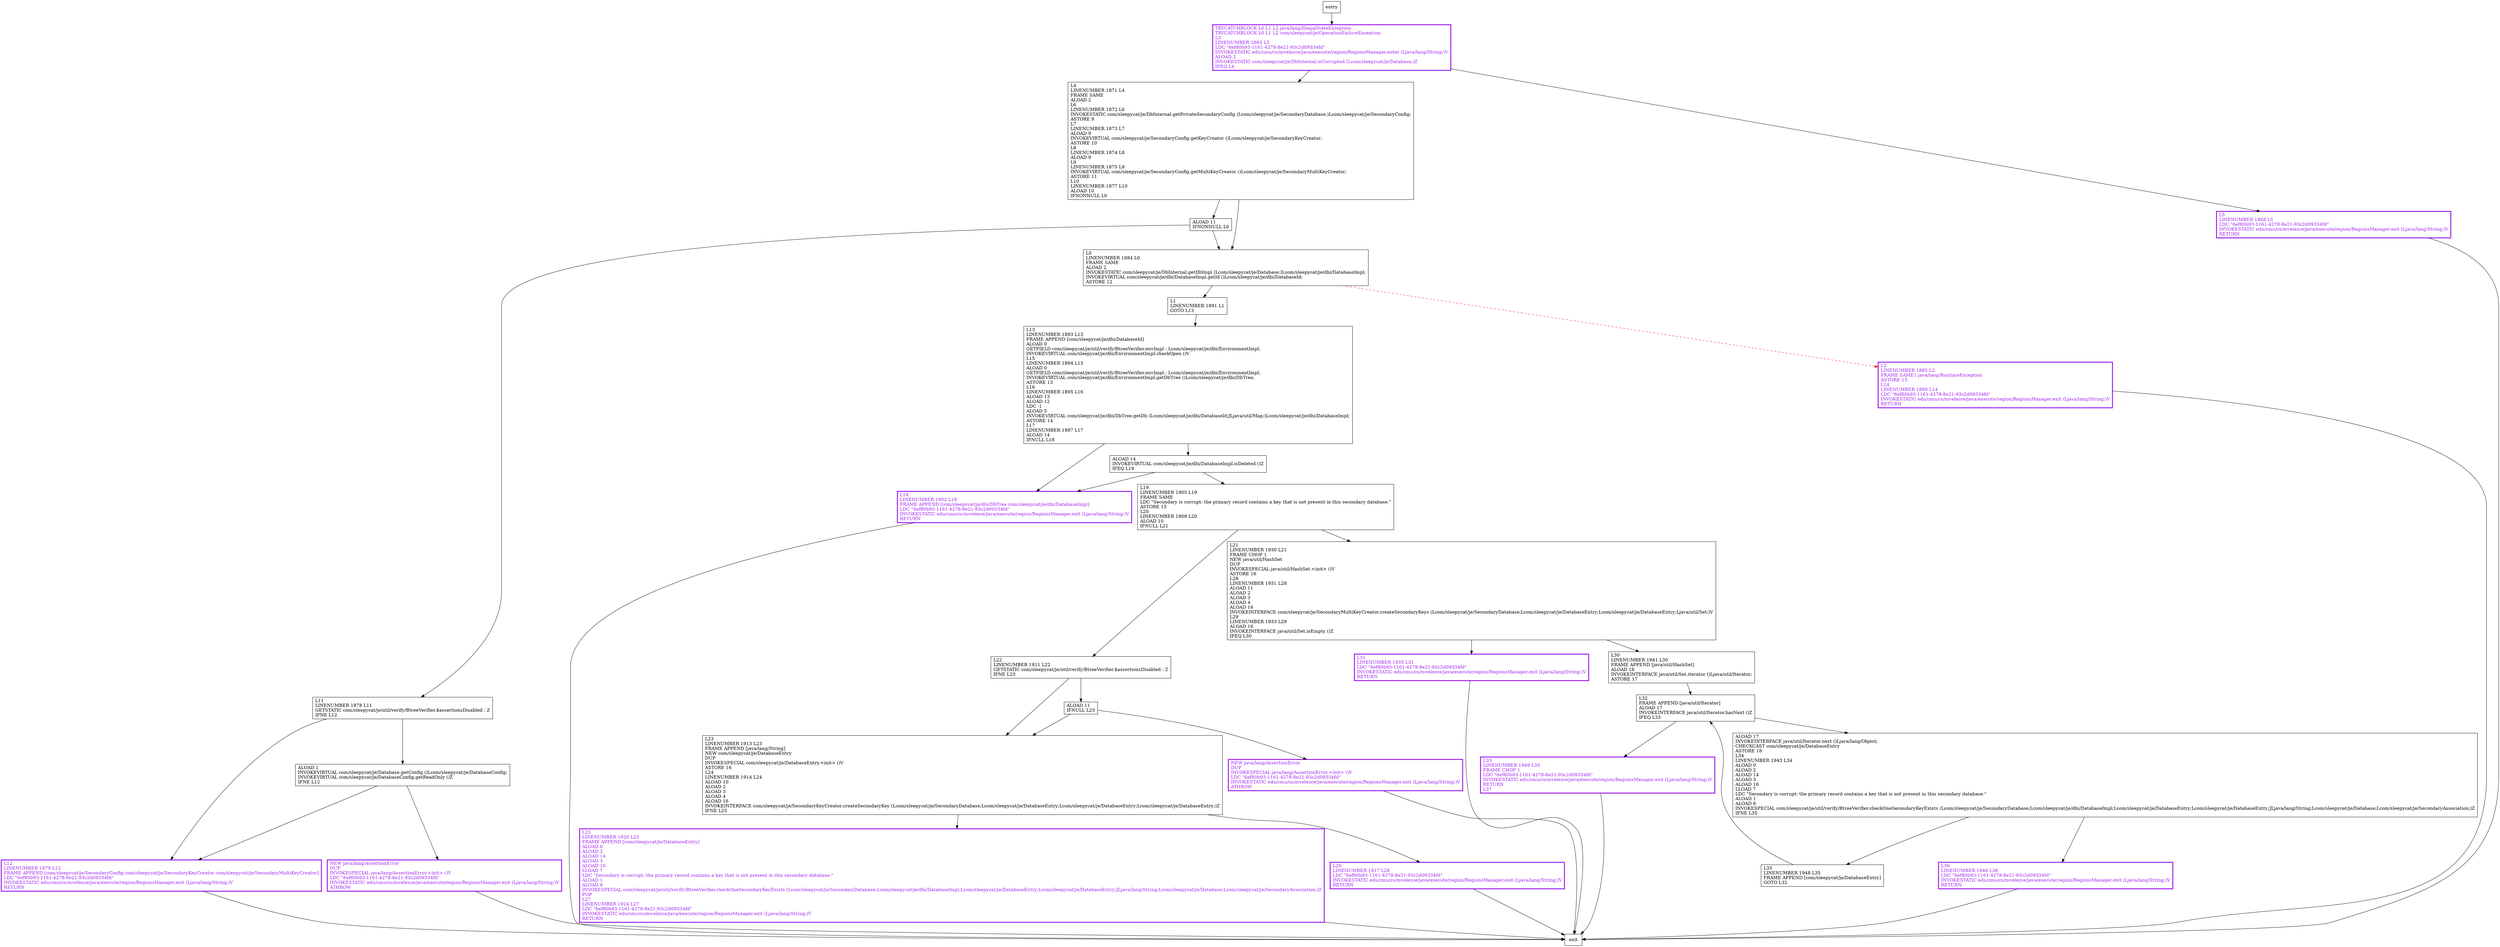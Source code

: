digraph checkSecondaryKeysExist {
node [shape=record];
617480766 [label="L19\lLINENUMBER 1905 L19\lFRAME SAME\lLDC \"Secondary is corrupt: the primary record contains a key that is not present in this secondary database.\"\lASTORE 15\lL20\lLINENUMBER 1909 L20\lALOAD 10\lIFNULL L21\l"];
186222576 [label="ALOAD 11\lIFNULL L23\l"];
1713179060 [label="L1\lLINENUMBER 1891 L1\lGOTO L13\l"];
630586773 [label="ALOAD 11\lIFNONNULL L0\l"];
1461313204 [label="NEW java/lang/AssertionError\lDUP\lINVOKESPECIAL java/lang/AssertionError.\<init\> ()V\lLDC \"6ef80b93-1161-4278-8e21-93c2d09334fd\"\lINVOKESTATIC edu/cmu/cs/mvelezce/java/execute/region/RegionsManager.exit (Ljava/lang/String;)V\lATHROW\l"];
1908369689 [label="L4\lLINENUMBER 1871 L4\lFRAME SAME\lALOAD 2\lL6\lLINENUMBER 1872 L6\lINVOKESTATIC com/sleepycat/je/DbInternal.getPrivateSecondaryConfig (Lcom/sleepycat/je/SecondaryDatabase;)Lcom/sleepycat/je/SecondaryConfig;\lASTORE 9\lL7\lLINENUMBER 1873 L7\lALOAD 9\lINVOKEVIRTUAL com/sleepycat/je/SecondaryConfig.getKeyCreator ()Lcom/sleepycat/je/SecondaryKeyCreator;\lASTORE 10\lL8\lLINENUMBER 1874 L8\lALOAD 9\lL9\lLINENUMBER 1875 L9\lINVOKEVIRTUAL com/sleepycat/je/SecondaryConfig.getMultiKeyCreator ()Lcom/sleepycat/je/SecondaryMultiKeyCreator;\lASTORE 11\lL10\lLINENUMBER 1877 L10\lALOAD 10\lIFNONNULL L0\l"];
237542958 [label="L31\lLINENUMBER 1935 L31\lLDC \"6ef80b93-1161-4278-8e21-93c2d09334fd\"\lINVOKESTATIC edu/cmu/cs/mvelezce/java/execute/region/RegionsManager.exit (Ljava/lang/String;)V\lRETURN\l"];
924124233 [label="L18\lLINENUMBER 1902 L18\lFRAME APPEND [com/sleepycat/je/dbi/DbTree com/sleepycat/je/dbi/DatabaseImpl]\lLDC \"6ef80b93-1161-4278-8e21-93c2d09334fd\"\lINVOKESTATIC edu/cmu/cs/mvelezce/java/execute/region/RegionsManager.exit (Ljava/lang/String;)V\lRETURN\l"];
777892346 [label="ALOAD 1\lINVOKEVIRTUAL com/sleepycat/je/Database.getConfig ()Lcom/sleepycat/je/DatabaseConfig;\lINVOKEVIRTUAL com/sleepycat/je/DatabaseConfig.getReadOnly ()Z\lIFNE L12\l"];
565440112 [label="NEW java/lang/AssertionError\lDUP\lINVOKESPECIAL java/lang/AssertionError.\<init\> ()V\lLDC \"6ef80b93-1161-4278-8e21-93c2d09334fd\"\lINVOKESTATIC edu/cmu/cs/mvelezce/java/execute/region/RegionsManager.exit (Ljava/lang/String;)V\lATHROW\l"];
1946462546 [label="L13\lLINENUMBER 1893 L13\lFRAME APPEND [com/sleepycat/je/dbi/DatabaseId]\lALOAD 0\lGETFIELD com/sleepycat/je/util/verify/BtreeVerifier.envImpl : Lcom/sleepycat/je/dbi/EnvironmentImpl;\lINVOKEVIRTUAL com/sleepycat/je/dbi/EnvironmentImpl.checkOpen ()V\lL15\lLINENUMBER 1894 L15\lALOAD 0\lGETFIELD com/sleepycat/je/util/verify/BtreeVerifier.envImpl : Lcom/sleepycat/je/dbi/EnvironmentImpl;\lINVOKEVIRTUAL com/sleepycat/je/dbi/EnvironmentImpl.getDbTree ()Lcom/sleepycat/je/dbi/DbTree;\lASTORE 13\lL16\lLINENUMBER 1895 L16\lALOAD 13\lALOAD 12\lLDC -1\lALOAD 5\lINVOKEVIRTUAL com/sleepycat/je/dbi/DbTree.getDb (Lcom/sleepycat/je/dbi/DatabaseId;JLjava/util/Map;)Lcom/sleepycat/je/dbi/DatabaseImpl;\lASTORE 14\lL17\lLINENUMBER 1897 L17\lALOAD 14\lIFNULL L18\l"];
63683625 [label="L26\lLINENUMBER 1917 L26\lLDC \"6ef80b93-1161-4278-8e21-93c2d09334fd\"\lINVOKESTATIC edu/cmu/cs/mvelezce/java/execute/region/RegionsManager.exit (Ljava/lang/String;)V\lRETURN\l"];
13158128 [label="TRYCATCHBLOCK L0 L1 L2 java/lang/IllegalStateException\lTRYCATCHBLOCK L0 L1 L2 com/sleepycat/je/OperationFailureException\lL3\lLINENUMBER 1863 L3\lLDC \"6ef80b93-1161-4278-8e21-93c2d09334fd\"\lINVOKESTATIC edu/cmu/cs/mvelezce/java/execute/region/RegionsManager.enter (Ljava/lang/String;)V\lALOAD 2\lINVOKESTATIC com/sleepycat/je/DbInternal.isCorrupted (Lcom/sleepycat/je/Database;)Z\lIFEQ L4\l"];
1968267724 [label="L21\lLINENUMBER 1930 L21\lFRAME CHOP 1\lNEW java/util/HashSet\lDUP\lINVOKESPECIAL java/util/HashSet.\<init\> ()V\lASTORE 16\lL28\lLINENUMBER 1931 L28\lALOAD 11\lALOAD 2\lALOAD 3\lALOAD 4\lALOAD 16\lINVOKEINTERFACE com/sleepycat/je/SecondaryMultiKeyCreator.createSecondaryKeys (Lcom/sleepycat/je/SecondaryDatabase;Lcom/sleepycat/je/DatabaseEntry;Lcom/sleepycat/je/DatabaseEntry;Ljava/util/Set;)V\lL29\lLINENUMBER 1933 L29\lALOAD 16\lINVOKEINTERFACE java/util/Set.isEmpty ()Z\lIFEQ L30\l"];
901670938 [label="L35\lLINENUMBER 1948 L35\lFRAME APPEND [com/sleepycat/je/DatabaseEntry]\lGOTO L32\l"];
923194959 [label="L2\lLINENUMBER 1885 L2\lFRAME SAME1 java/lang/RuntimeException\lASTORE 13\lL14\lLINENUMBER 1890 L14\lLDC \"6ef80b93-1161-4278-8e21-93c2d09334fd\"\lINVOKESTATIC edu/cmu/cs/mvelezce/java/execute/region/RegionsManager.exit (Ljava/lang/String;)V\lRETURN\l"];
606139334 [label="L11\lLINENUMBER 1878 L11\lGETSTATIC com/sleepycat/je/util/verify/BtreeVerifier.$assertionsDisabled : Z\lIFNE L12\l"];
1847785762 [label="L32\lFRAME APPEND [java/util/Iterator]\lALOAD 17\lINVOKEINTERFACE java/util/Iterator.hasNext ()Z\lIFEQ L33\l"];
879148778 [label="L33\lLINENUMBER 1949 L33\lFRAME CHOP 1\lLDC \"6ef80b93-1161-4278-8e21-93c2d09334fd\"\lINVOKESTATIC edu/cmu/cs/mvelezce/java/execute/region/RegionsManager.exit (Ljava/lang/String;)V\lRETURN\lL37\l"];
1567291865 [label="L12\lLINENUMBER 1879 L12\lFRAME APPEND [com/sleepycat/je/SecondaryConfig com/sleepycat/je/SecondaryKeyCreator com/sleepycat/je/SecondaryMultiKeyCreator]\lLDC \"6ef80b93-1161-4278-8e21-93c2d09334fd\"\lINVOKESTATIC edu/cmu/cs/mvelezce/java/execute/region/RegionsManager.exit (Ljava/lang/String;)V\lRETURN\l"];
726335969 [label="L5\lLINENUMBER 1868 L5\lLDC \"6ef80b93-1161-4278-8e21-93c2d09334fd\"\lINVOKESTATIC edu/cmu/cs/mvelezce/java/execute/region/RegionsManager.exit (Ljava/lang/String;)V\lRETURN\l"];
758050823 [label="L0\lLINENUMBER 1884 L0\lFRAME SAME\lALOAD 2\lINVOKESTATIC com/sleepycat/je/DbInternal.getDbImpl (Lcom/sleepycat/je/Database;)Lcom/sleepycat/je/dbi/DatabaseImpl;\lINVOKEVIRTUAL com/sleepycat/je/dbi/DatabaseImpl.getId ()Lcom/sleepycat/je/dbi/DatabaseId;\lASTORE 12\l"];
1277983846 [label="L36\lLINENUMBER 1946 L36\lLDC \"6ef80b93-1161-4278-8e21-93c2d09334fd\"\lINVOKESTATIC edu/cmu/cs/mvelezce/java/execute/region/RegionsManager.exit (Ljava/lang/String;)V\lRETURN\l"];
1035704131 [label="ALOAD 14\lINVOKEVIRTUAL com/sleepycat/je/dbi/DatabaseImpl.isDeleted ()Z\lIFEQ L19\l"];
810951157 [label="L30\lLINENUMBER 1941 L30\lFRAME APPEND [java/util/HashSet]\lALOAD 16\lINVOKEINTERFACE java/util/Set.iterator ()Ljava/util/Iterator;\lASTORE 17\l"];
2121635556 [label="ALOAD 17\lINVOKEINTERFACE java/util/Iterator.next ()Ljava/lang/Object;\lCHECKCAST com/sleepycat/je/DatabaseEntry\lASTORE 18\lL34\lLINENUMBER 1943 L34\lALOAD 0\lALOAD 2\lALOAD 14\lALOAD 3\lALOAD 18\lLLOAD 7\lLDC \"Secondary is corrupt: the primary record contains a key that is not present in this secondary database.\"\lALOAD 1\lALOAD 6\lINVOKESPECIAL com/sleepycat/je/util/verify/BtreeVerifier.checkOneSecondaryKeyExists (Lcom/sleepycat/je/SecondaryDatabase;Lcom/sleepycat/je/dbi/DatabaseImpl;Lcom/sleepycat/je/DatabaseEntry;Lcom/sleepycat/je/DatabaseEntry;JLjava/lang/String;Lcom/sleepycat/je/Database;Lcom/sleepycat/je/SecondaryAssociation;)Z\lIFNE L35\l"];
1595059039 [label="L23\lLINENUMBER 1913 L23\lFRAME APPEND [java/lang/String]\lNEW com/sleepycat/je/DatabaseEntry\lDUP\lINVOKESPECIAL com/sleepycat/je/DatabaseEntry.\<init\> ()V\lASTORE 16\lL24\lLINENUMBER 1914 L24\lALOAD 10\lALOAD 2\lALOAD 3\lALOAD 4\lALOAD 16\lINVOKEINTERFACE com/sleepycat/je/SecondaryKeyCreator.createSecondaryKey (Lcom/sleepycat/je/SecondaryDatabase;Lcom/sleepycat/je/DatabaseEntry;Lcom/sleepycat/je/DatabaseEntry;Lcom/sleepycat/je/DatabaseEntry;)Z\lIFNE L25\l"];
1794708579 [label="L22\lLINENUMBER 1911 L22\lGETSTATIC com/sleepycat/je/util/verify/BtreeVerifier.$assertionsDisabled : Z\lIFNE L23\l"];
1143643559 [label="L25\lLINENUMBER 1920 L25\lFRAME APPEND [com/sleepycat/je/DatabaseEntry]\lALOAD 0\lALOAD 2\lALOAD 14\lALOAD 3\lALOAD 16\lLLOAD 7\lLDC \"Secondary is corrupt: the primary record contains a key that is not present in this secondary database.\"\lALOAD 1\lALOAD 6\lINVOKESPECIAL com/sleepycat/je/util/verify/BtreeVerifier.checkOneSecondaryKeyExists (Lcom/sleepycat/je/SecondaryDatabase;Lcom/sleepycat/je/dbi/DatabaseImpl;Lcom/sleepycat/je/DatabaseEntry;Lcom/sleepycat/je/DatabaseEntry;JLjava/lang/String;Lcom/sleepycat/je/Database;Lcom/sleepycat/je/SecondaryAssociation;)Z\lPOP\lL27\lLINENUMBER 1924 L27\lLDC \"6ef80b93-1161-4278-8e21-93c2d09334fd\"\lINVOKESTATIC edu/cmu/cs/mvelezce/java/execute/region/RegionsManager.exit (Ljava/lang/String;)V\lRETURN\l"];
entry;
exit;
617480766 -> 1794708579
617480766 -> 1968267724
186222576 -> 565440112
186222576 -> 1595059039
1713179060 -> 1946462546
630586773 -> 758050823
630586773 -> 606139334
1461313204 -> exit
1908369689 -> 758050823
1908369689 -> 630586773
237542958 -> exit
924124233 -> exit
777892346 -> 1461313204
777892346 -> 1567291865
565440112 -> exit
1946462546 -> 1035704131
1946462546 -> 924124233
63683625 -> exit
13158128 -> 1908369689
13158128 -> 726335969
1968267724 -> 810951157
1968267724 -> 237542958
901670938 -> 1847785762
923194959 -> exit
606139334 -> 777892346
606139334 -> 1567291865
1847785762 -> 2121635556
1847785762 -> 879148778
879148778 -> exit
1567291865 -> exit
726335969 -> exit
entry -> 13158128
758050823 -> 923194959 [style=dashed, color=red]
758050823 -> 1713179060
1277983846 -> exit
1035704131 -> 617480766
1035704131 -> 924124233
810951157 -> 1847785762
2121635556 -> 901670938
2121635556 -> 1277983846
1595059039 -> 63683625
1595059039 -> 1143643559
1794708579 -> 186222576
1794708579 -> 1595059039
1143643559 -> exit
565440112[fontcolor="purple", penwidth=3, color="purple"];
1277983846[fontcolor="purple", penwidth=3, color="purple"];
63683625[fontcolor="purple", penwidth=3, color="purple"];
923194959[fontcolor="purple", penwidth=3, color="purple"];
1461313204[fontcolor="purple", penwidth=3, color="purple"];
237542958[fontcolor="purple", penwidth=3, color="purple"];
924124233[fontcolor="purple", penwidth=3, color="purple"];
13158128[fontcolor="purple", penwidth=3, color="purple"];
879148778[fontcolor="purple", penwidth=3, color="purple"];
1567291865[fontcolor="purple", penwidth=3, color="purple"];
1143643559[fontcolor="purple", penwidth=3, color="purple"];
726335969[fontcolor="purple", penwidth=3, color="purple"];
}
